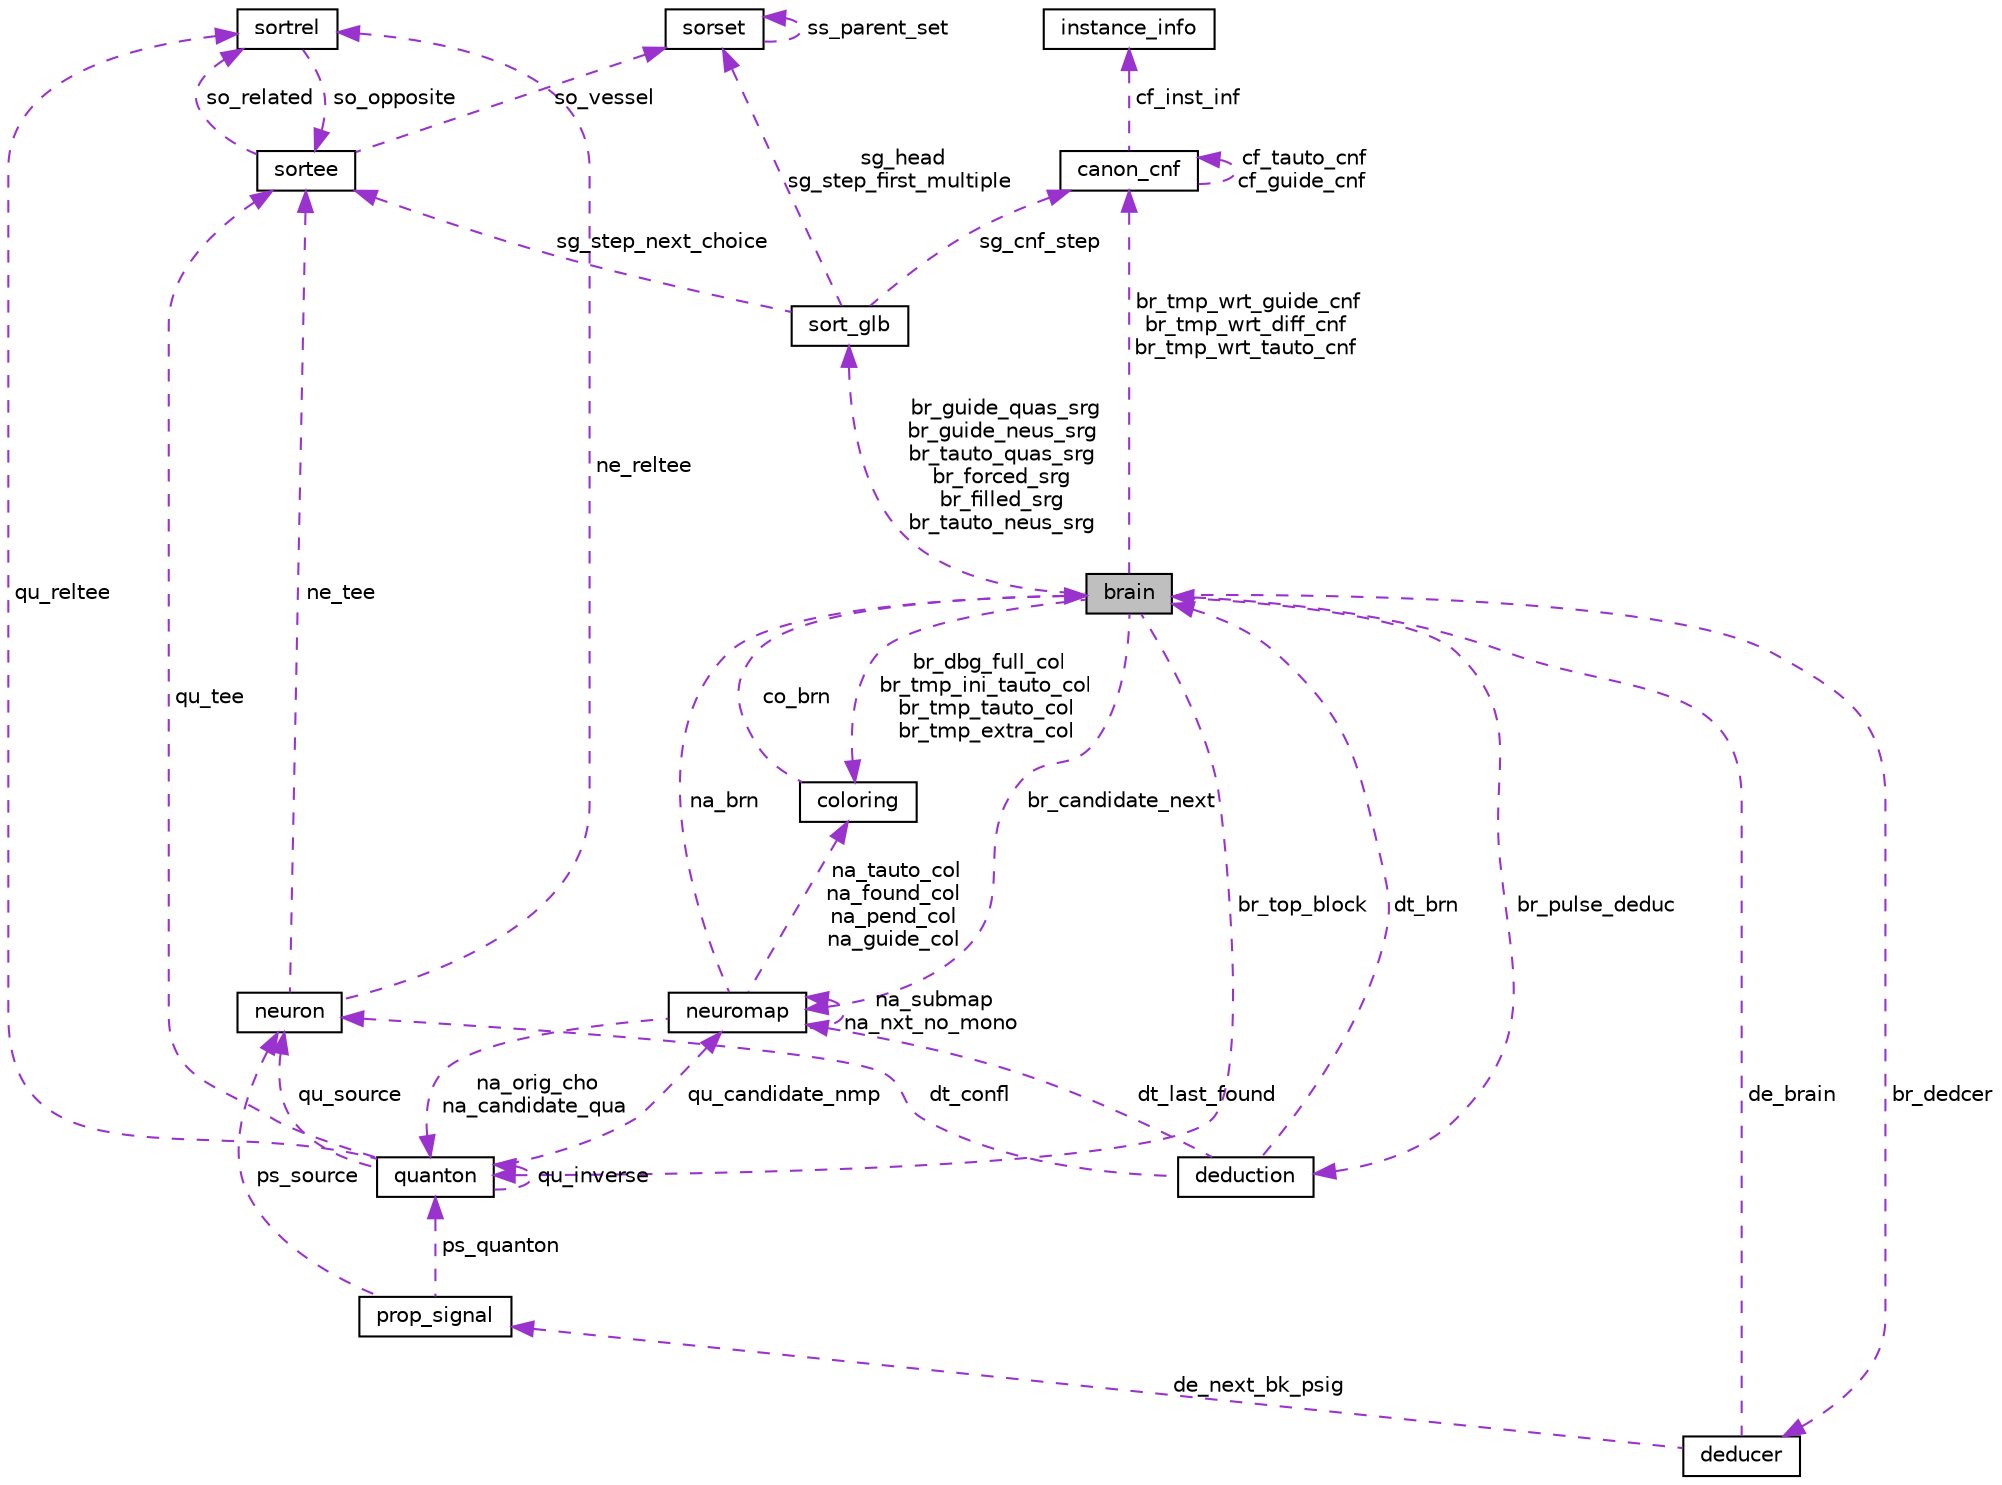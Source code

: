 digraph "brain"
{
 // INTERACTIVE_SVG=YES
  edge [fontname="Helvetica",fontsize="10",labelfontname="Helvetica",labelfontsize="10"];
  node [fontname="Helvetica",fontsize="10",shape=record];
  Node1 [label="brain",height=0.2,width=0.4,color="black", fillcolor="grey75", style="filled", fontcolor="black"];
  Node2 -> Node1 [dir="back",color="darkorchid3",fontsize="10",style="dashed",label=" br_dedcer" ,fontname="Helvetica"];
  Node2 [label="deducer",height=0.2,width=0.4,color="black", fillcolor="white", style="filled",URL="$d7/d0b/classdeducer.html",tooltip="Class that holds the data used to analyze a conflict. "];
  Node1 -> Node2 [dir="back",color="darkorchid3",fontsize="10",style="dashed",label=" de_brain" ,fontname="Helvetica"];
  Node3 -> Node2 [dir="back",color="darkorchid3",fontsize="10",style="dashed",label=" de_next_bk_psig" ,fontname="Helvetica"];
  Node3 [label="prop_signal",height=0.2,width=0.4,color="black", fillcolor="white", style="filled",URL="$d8/df2/classprop__signal.html",tooltip="Class for representing BCP propagation data. "];
  Node4 -> Node3 [dir="back",color="darkorchid3",fontsize="10",style="dashed",label=" ps_source" ,fontname="Helvetica"];
  Node4 [label="neuron",height=0.2,width=0.4,color="black", fillcolor="white", style="filled",URL="$d9/d00/classneuron.html",tooltip="Class for CNF clause behavior. So there is one neuron per clause. "];
  Node5 -> Node4 [dir="back",color="darkorchid3",fontsize="10",style="dashed",label=" ne_reltee" ,fontname="Helvetica"];
  Node5 [label="sortrel",height=0.2,width=0.4,color="black", fillcolor="white", style="filled",URL="$d6/de7/classsortrel.html",tooltip="A sortrel is a relation between two sortee s. "];
  Node6 -> Node5 [dir="back",color="darkorchid3",fontsize="10",style="dashed",label=" so_opposite" ,fontname="Helvetica"];
  Node6 [label="sortee",height=0.2,width=0.4,color="black", fillcolor="white", style="filled",URL="$d8/d36/classsortee.html",tooltip="Class that is an item to be stabilized. "];
  Node5 -> Node6 [dir="back",color="darkorchid3",fontsize="10",style="dashed",label=" so_related" ,fontname="Helvetica"];
  Node7 -> Node6 [dir="back",color="darkorchid3",fontsize="10",style="dashed",label=" so_vessel" ,fontname="Helvetica"];
  Node7 [label="sorset",height=0.2,width=0.4,color="black", fillcolor="white", style="filled",URL="$d3/d62/classsorset.html",tooltip="A sorset is a group of sortee s. "];
  Node7 -> Node7 [dir="back",color="darkorchid3",fontsize="10",style="dashed",label=" ss_parent_set" ,fontname="Helvetica"];
  Node6 -> Node4 [dir="back",color="darkorchid3",fontsize="10",style="dashed",label=" ne_tee" ,fontname="Helvetica"];
  Node8 -> Node3 [dir="back",color="darkorchid3",fontsize="10",style="dashed",label=" ps_quanton" ,fontname="Helvetica"];
  Node8 [label="quanton",height=0.2,width=0.4,color="black", fillcolor="white", style="filled",URL="$de/df5/classquanton.html",tooltip="Class for CNF variables (each variable has a positon and a negaton). "];
  Node4 -> Node8 [dir="back",color="darkorchid3",fontsize="10",style="dashed",label=" qu_source" ,fontname="Helvetica"];
  Node8 -> Node8 [dir="back",color="darkorchid3",fontsize="10",style="dashed",label=" qu_inverse" ,fontname="Helvetica"];
  Node5 -> Node8 [dir="back",color="darkorchid3",fontsize="10",style="dashed",label=" qu_reltee" ,fontname="Helvetica"];
  Node9 -> Node8 [dir="back",color="darkorchid3",fontsize="10",style="dashed",label=" qu_candidate_nmp" ,fontname="Helvetica"];
  Node9 [label="neuromap",height=0.2,width=0.4,color="black", fillcolor="white", style="filled",URL="$d6/d45/classneuromap.html",tooltip="A neuromap is a CNF sub-formula. "];
  Node1 -> Node9 [dir="back",color="darkorchid3",fontsize="10",style="dashed",label=" na_brn" ,fontname="Helvetica"];
  Node10 -> Node9 [dir="back",color="darkorchid3",fontsize="10",style="dashed",label=" na_tauto_col\nna_found_col\nna_pend_col\nna_guide_col" ,fontname="Helvetica"];
  Node10 [label="coloring",height=0.2,width=0.4,color="black", fillcolor="white", style="filled",URL="$d2/d9a/classcoloring.html",tooltip="The initial and final state for an stabilization is a coloring. "];
  Node1 -> Node10 [dir="back",color="darkorchid3",fontsize="10",style="dashed",label=" co_brn" ,fontname="Helvetica"];
  Node8 -> Node9 [dir="back",color="darkorchid3",fontsize="10",style="dashed",label=" na_orig_cho\nna_candidate_qua" ,fontname="Helvetica"];
  Node9 -> Node9 [dir="back",color="darkorchid3",fontsize="10",style="dashed",label=" na_submap\nna_nxt_no_mono" ,fontname="Helvetica"];
  Node6 -> Node8 [dir="back",color="darkorchid3",fontsize="10",style="dashed",label=" qu_tee" ,fontname="Helvetica"];
  Node10 -> Node1 [dir="back",color="darkorchid3",fontsize="10",style="dashed",label=" br_dbg_full_col\nbr_tmp_ini_tauto_col\nbr_tmp_tauto_col\nbr_tmp_extra_col" ,fontname="Helvetica"];
  Node11 -> Node1 [dir="back",color="darkorchid3",fontsize="10",style="dashed",label=" br_pulse_deduc" ,fontname="Helvetica"];
  Node11 [label="deduction",height=0.2,width=0.4,color="black", fillcolor="white", style="filled",URL="$d3/df3/classdeduction.html",tooltip="Class that holds the result of analyzing (doing resolution) of a conflict. "];
  Node1 -> Node11 [dir="back",color="darkorchid3",fontsize="10",style="dashed",label=" dt_brn" ,fontname="Helvetica"];
  Node4 -> Node11 [dir="back",color="darkorchid3",fontsize="10",style="dashed",label=" dt_confl" ,fontname="Helvetica"];
  Node9 -> Node11 [dir="back",color="darkorchid3",fontsize="10",style="dashed",label=" dt_last_found" ,fontname="Helvetica"];
  Node8 -> Node1 [dir="back",color="darkorchid3",fontsize="10",style="dashed",label=" br_top_block" ,fontname="Helvetica"];
  Node12 -> Node1 [dir="back",color="darkorchid3",fontsize="10",style="dashed",label=" br_guide_quas_srg\nbr_guide_neus_srg\nbr_tauto_quas_srg\nbr_forced_srg\nbr_filled_srg\nbr_tauto_neus_srg" ,fontname="Helvetica"];
  Node12 [label="sort_glb",height=0.2,width=0.4,color="black", fillcolor="white", style="filled",URL="$d7/dec/classsort__glb.html",tooltip="Class that holds all global data used to stabilize a group of items. "];
  Node13 -> Node12 [dir="back",color="darkorchid3",fontsize="10",style="dashed",label=" sg_cnf_step" ,fontname="Helvetica"];
  Node13 [label="canon_cnf",height=0.2,width=0.4,color="black", fillcolor="white", style="filled",URL="$da/deb/classcanon__cnf.html",tooltip="A canon_cnf is a BCFF. An stabilized sub-formula. "];
  Node13 -> Node13 [dir="back",color="darkorchid3",fontsize="10",style="dashed",label=" cf_tauto_cnf\ncf_guide_cnf" ,fontname="Helvetica"];
  Node14 -> Node13 [dir="back",color="darkorchid3",fontsize="10",style="dashed",label=" cf_inst_inf" ,fontname="Helvetica"];
  Node14 [label="instance_info",height=0.2,width=0.4,color="black", fillcolor="white", style="filled",URL="$dc/dd0/classinstance__info.html",tooltip="Class that holds an instance data. "];
  Node7 -> Node12 [dir="back",color="darkorchid3",fontsize="10",style="dashed",label=" sg_head\nsg_step_first_multiple" ,fontname="Helvetica"];
  Node6 -> Node12 [dir="back",color="darkorchid3",fontsize="10",style="dashed",label=" sg_step_next_choice" ,fontname="Helvetica"];
  Node9 -> Node1 [dir="back",color="darkorchid3",fontsize="10",style="dashed",label=" br_candidate_next" ,fontname="Helvetica"];
  Node13 -> Node1 [dir="back",color="darkorchid3",fontsize="10",style="dashed",label=" br_tmp_wrt_guide_cnf\nbr_tmp_wrt_diff_cnf\nbr_tmp_wrt_tauto_cnf" ,fontname="Helvetica"];
}
